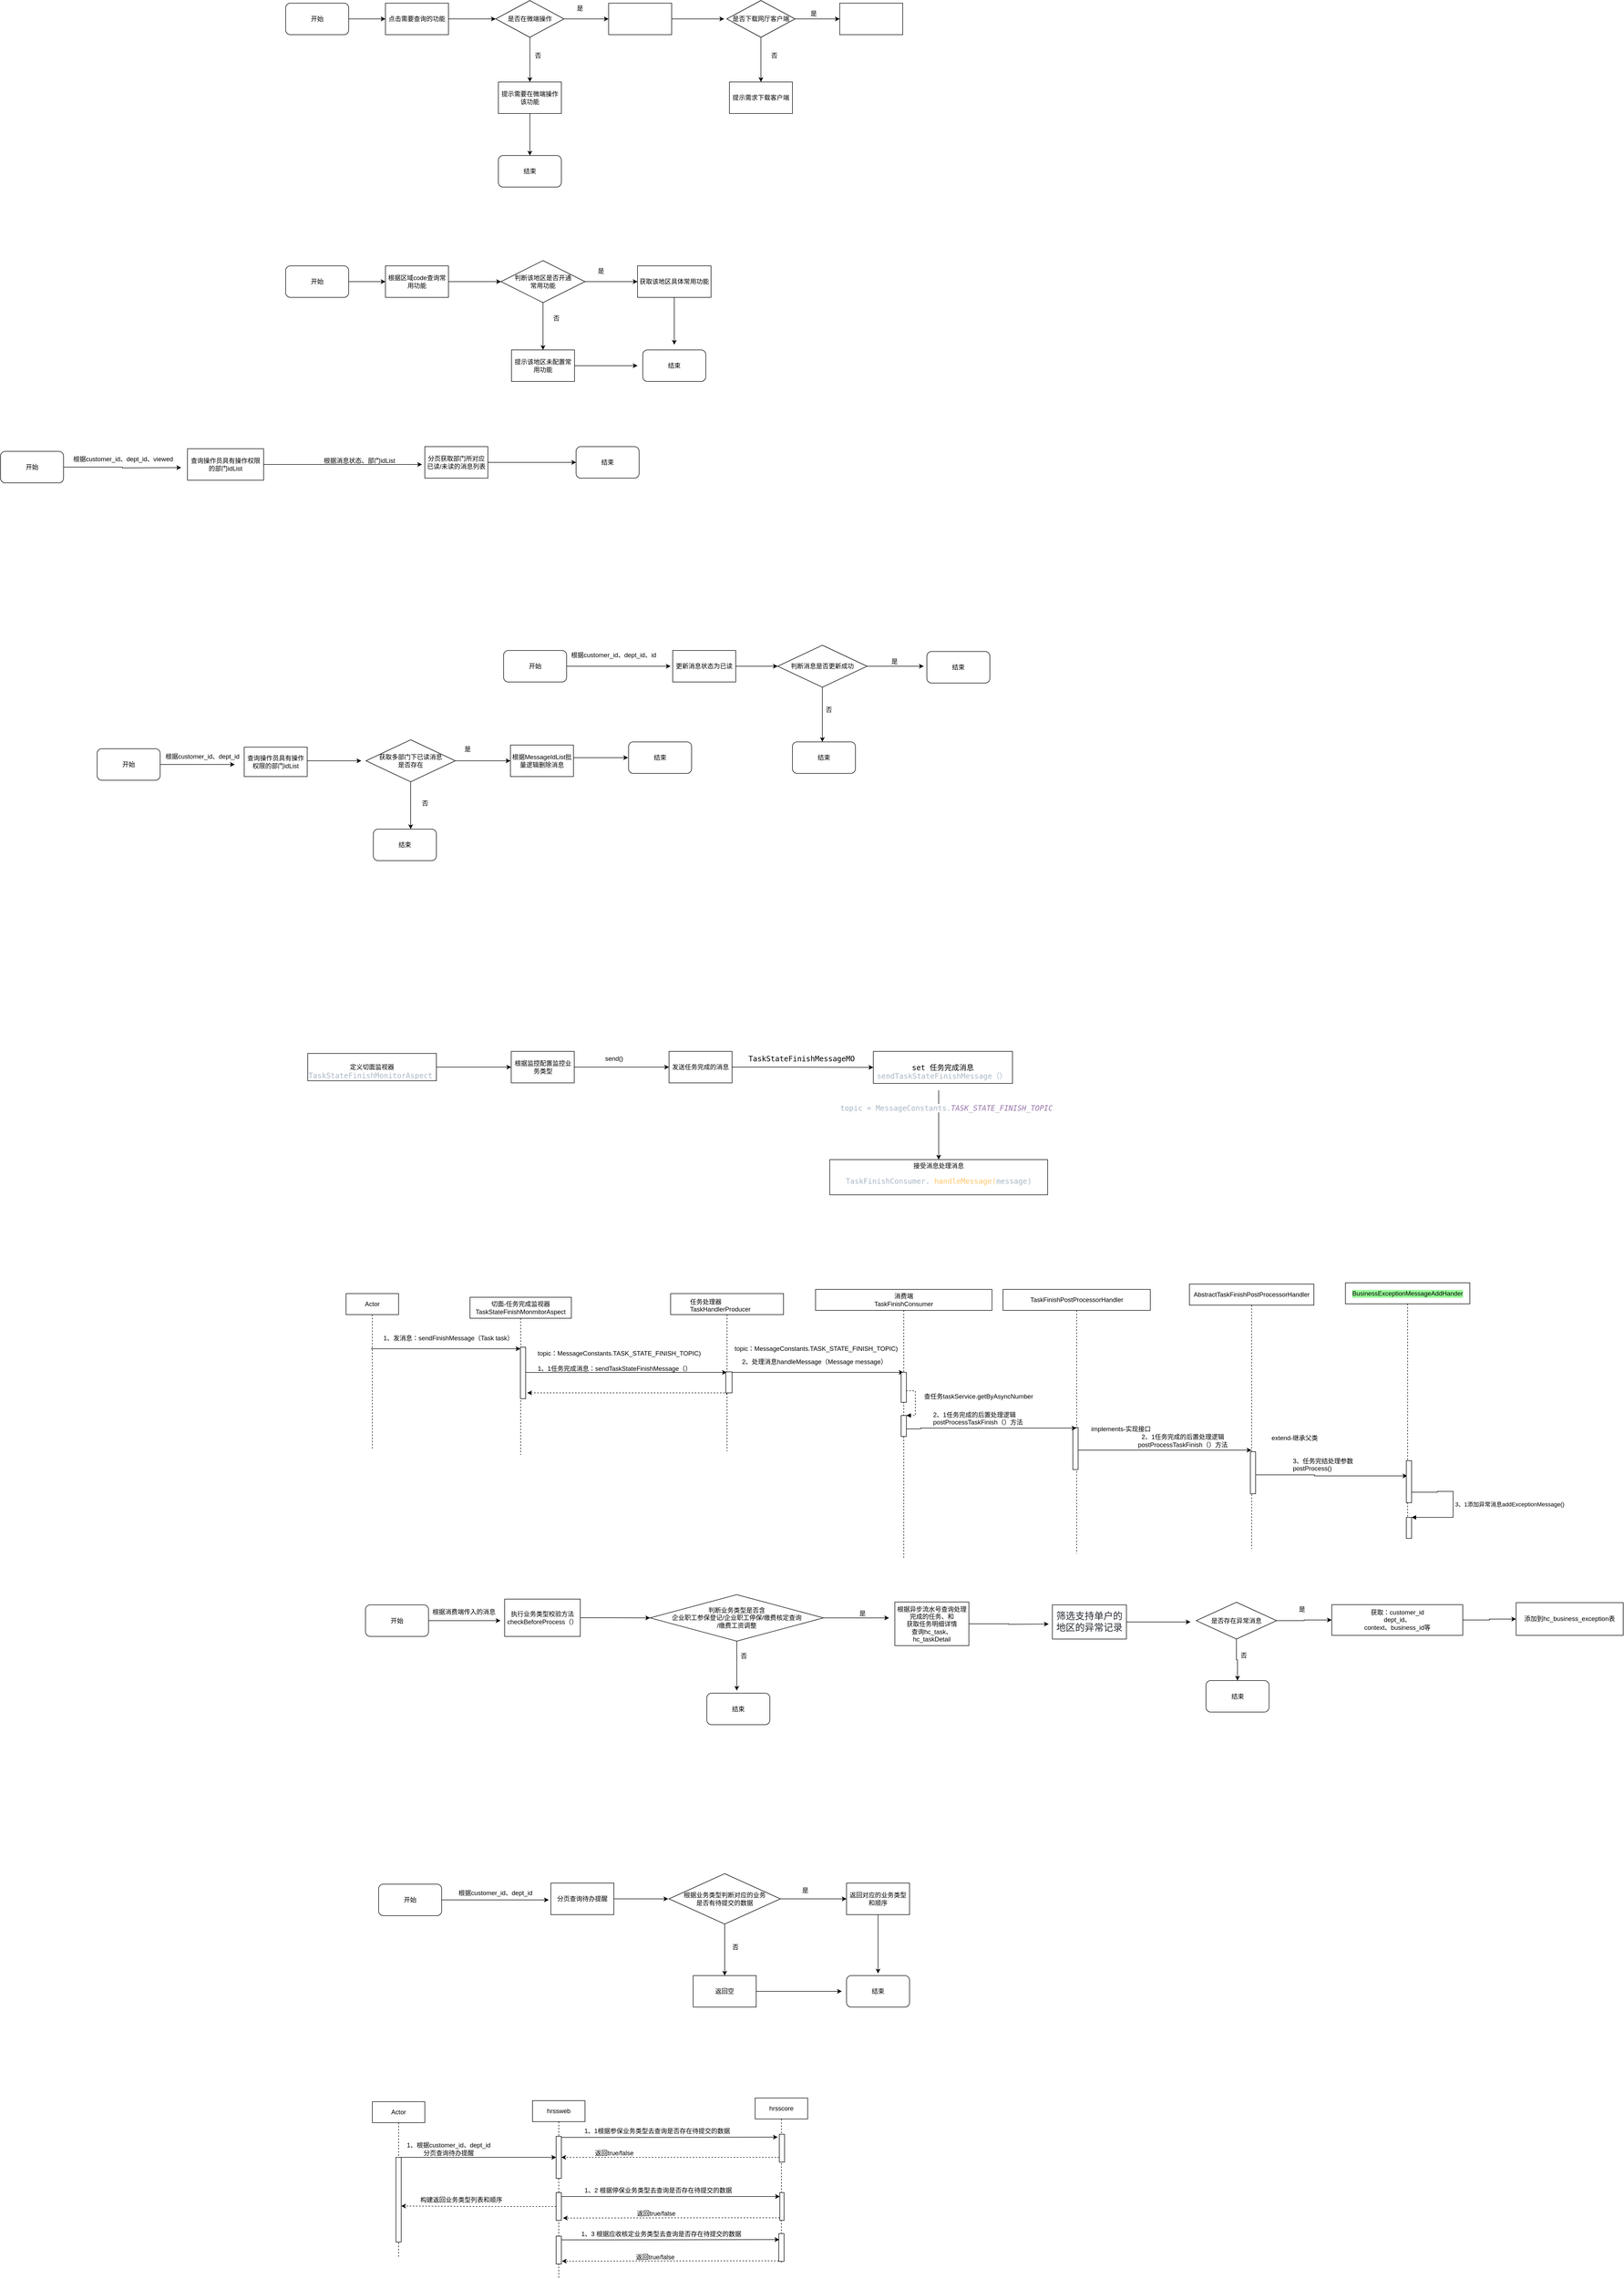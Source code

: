 <mxfile version="17.4.1" type="github">
  <diagram id="C8zfeUm68QXaKlkgzb-8" name="Page-1">
    <mxGraphModel dx="2701" dy="1059" grid="0" gridSize="10" guides="1" tooltips="1" connect="1" arrows="1" fold="1" page="0" pageScale="1" pageWidth="827" pageHeight="1169" math="0" shadow="0">
      <root>
        <mxCell id="0" />
        <mxCell id="1" parent="0" />
        <mxCell id="Xs8UQ6cBIhTteWRhh0SS-10" style="edgeStyle=orthogonalEdgeStyle;rounded=0;orthogonalLoop=1;jettySize=auto;html=1;entryX=0;entryY=0.5;entryDx=0;entryDy=0;" parent="1" source="Xs8UQ6cBIhTteWRhh0SS-1" target="Xs8UQ6cBIhTteWRhh0SS-9" edge="1">
          <mxGeometry relative="1" as="geometry" />
        </mxCell>
        <mxCell id="Xs8UQ6cBIhTteWRhh0SS-1" value="开始" style="rounded=1;whiteSpace=wrap;html=1;" parent="1" vertex="1">
          <mxGeometry x="10" y="200" width="120" height="60" as="geometry" />
        </mxCell>
        <mxCell id="Xs8UQ6cBIhTteWRhh0SS-14" value="" style="edgeStyle=orthogonalEdgeStyle;rounded=0;orthogonalLoop=1;jettySize=auto;html=1;" parent="1" source="Xs8UQ6cBIhTteWRhh0SS-9" target="Xs8UQ6cBIhTteWRhh0SS-11" edge="1">
          <mxGeometry relative="1" as="geometry" />
        </mxCell>
        <mxCell id="Xs8UQ6cBIhTteWRhh0SS-9" value="点击需要查询的功能" style="rounded=0;whiteSpace=wrap;html=1;" parent="1" vertex="1">
          <mxGeometry x="200" y="200" width="120" height="60" as="geometry" />
        </mxCell>
        <mxCell id="Xs8UQ6cBIhTteWRhh0SS-13" value="" style="edgeStyle=orthogonalEdgeStyle;rounded=0;orthogonalLoop=1;jettySize=auto;html=1;" parent="1" source="Xs8UQ6cBIhTteWRhh0SS-11" target="Xs8UQ6cBIhTteWRhh0SS-12" edge="1">
          <mxGeometry relative="1" as="geometry" />
        </mxCell>
        <mxCell id="Xs8UQ6cBIhTteWRhh0SS-16" value="" style="edgeStyle=orthogonalEdgeStyle;rounded=0;orthogonalLoop=1;jettySize=auto;html=1;" parent="1" source="Xs8UQ6cBIhTteWRhh0SS-11" target="Xs8UQ6cBIhTteWRhh0SS-15" edge="1">
          <mxGeometry relative="1" as="geometry" />
        </mxCell>
        <mxCell id="Xs8UQ6cBIhTteWRhh0SS-11" value="是否在微端操作" style="rhombus;whiteSpace=wrap;html=1;" parent="1" vertex="1">
          <mxGeometry x="410" y="195" width="130" height="70" as="geometry" />
        </mxCell>
        <mxCell id="Xs8UQ6cBIhTteWRhh0SS-22" value="" style="edgeStyle=orthogonalEdgeStyle;rounded=0;orthogonalLoop=1;jettySize=auto;html=1;" parent="1" source="Xs8UQ6cBIhTteWRhh0SS-12" edge="1">
          <mxGeometry relative="1" as="geometry">
            <mxPoint x="845" y="230" as="targetPoint" />
          </mxGeometry>
        </mxCell>
        <mxCell id="Xs8UQ6cBIhTteWRhh0SS-12" value="" style="whiteSpace=wrap;html=1;" parent="1" vertex="1">
          <mxGeometry x="625" y="200" width="120" height="60" as="geometry" />
        </mxCell>
        <mxCell id="Xs8UQ6cBIhTteWRhh0SS-20" value="" style="edgeStyle=orthogonalEdgeStyle;rounded=0;orthogonalLoop=1;jettySize=auto;html=1;" parent="1" source="Xs8UQ6cBIhTteWRhh0SS-15" target="Xs8UQ6cBIhTteWRhh0SS-19" edge="1">
          <mxGeometry relative="1" as="geometry" />
        </mxCell>
        <mxCell id="Xs8UQ6cBIhTteWRhh0SS-15" value="提示需要在微端操作该功能" style="whiteSpace=wrap;html=1;" parent="1" vertex="1">
          <mxGeometry x="415" y="350" width="120" height="60" as="geometry" />
        </mxCell>
        <mxCell id="Xs8UQ6cBIhTteWRhh0SS-17" value="否" style="text;html=1;align=center;verticalAlign=middle;resizable=0;points=[];autosize=1;strokeColor=none;fillColor=none;" parent="1" vertex="1">
          <mxGeometry x="475" y="290" width="30" height="20" as="geometry" />
        </mxCell>
        <mxCell id="Xs8UQ6cBIhTteWRhh0SS-18" value="是" style="text;html=1;align=center;verticalAlign=middle;resizable=0;points=[];autosize=1;strokeColor=none;fillColor=none;" parent="1" vertex="1">
          <mxGeometry x="555" y="200" width="30" height="20" as="geometry" />
        </mxCell>
        <mxCell id="Xs8UQ6cBIhTteWRhh0SS-19" value="结束" style="rounded=1;whiteSpace=wrap;html=1;" parent="1" vertex="1">
          <mxGeometry x="415" y="490" width="120" height="60" as="geometry" />
        </mxCell>
        <mxCell id="Xs8UQ6cBIhTteWRhh0SS-25" value="" style="edgeStyle=orthogonalEdgeStyle;rounded=0;orthogonalLoop=1;jettySize=auto;html=1;" parent="1" source="Xs8UQ6cBIhTteWRhh0SS-23" target="Xs8UQ6cBIhTteWRhh0SS-24" edge="1">
          <mxGeometry relative="1" as="geometry" />
        </mxCell>
        <mxCell id="Xs8UQ6cBIhTteWRhh0SS-27" value="" style="edgeStyle=orthogonalEdgeStyle;rounded=0;orthogonalLoop=1;jettySize=auto;html=1;" parent="1" source="Xs8UQ6cBIhTteWRhh0SS-23" target="Xs8UQ6cBIhTteWRhh0SS-26" edge="1">
          <mxGeometry relative="1" as="geometry" />
        </mxCell>
        <mxCell id="Xs8UQ6cBIhTteWRhh0SS-23" value="是否下载网厅客户端" style="rhombus;whiteSpace=wrap;html=1;" parent="1" vertex="1">
          <mxGeometry x="850" y="195" width="130" height="70" as="geometry" />
        </mxCell>
        <mxCell id="Xs8UQ6cBIhTteWRhh0SS-24" value="" style="whiteSpace=wrap;html=1;" parent="1" vertex="1">
          <mxGeometry x="1065" y="200" width="120" height="60" as="geometry" />
        </mxCell>
        <mxCell id="Xs8UQ6cBIhTteWRhh0SS-26" value="提示需求下载客户端" style="whiteSpace=wrap;html=1;" parent="1" vertex="1">
          <mxGeometry x="855" y="350" width="120" height="60" as="geometry" />
        </mxCell>
        <mxCell id="Xs8UQ6cBIhTteWRhh0SS-28" value="否" style="text;html=1;align=center;verticalAlign=middle;resizable=0;points=[];autosize=1;strokeColor=none;fillColor=none;" parent="1" vertex="1">
          <mxGeometry x="925" y="290" width="30" height="20" as="geometry" />
        </mxCell>
        <mxCell id="Xs8UQ6cBIhTteWRhh0SS-29" value="是" style="text;html=1;align=center;verticalAlign=middle;resizable=0;points=[];autosize=1;strokeColor=none;fillColor=none;" parent="1" vertex="1">
          <mxGeometry x="1000" y="210" width="30" height="20" as="geometry" />
        </mxCell>
        <mxCell id="Xs8UQ6cBIhTteWRhh0SS-32" style="edgeStyle=orthogonalEdgeStyle;rounded=0;orthogonalLoop=1;jettySize=auto;html=1;" parent="1" source="Xs8UQ6cBIhTteWRhh0SS-30" target="Xs8UQ6cBIhTteWRhh0SS-31" edge="1">
          <mxGeometry relative="1" as="geometry" />
        </mxCell>
        <mxCell id="Xs8UQ6cBIhTteWRhh0SS-30" value="开始" style="rounded=1;whiteSpace=wrap;html=1;" parent="1" vertex="1">
          <mxGeometry x="10" y="700" width="120" height="60" as="geometry" />
        </mxCell>
        <mxCell id="Xs8UQ6cBIhTteWRhh0SS-34" value="" style="edgeStyle=orthogonalEdgeStyle;rounded=0;orthogonalLoop=1;jettySize=auto;html=1;" parent="1" source="Xs8UQ6cBIhTteWRhh0SS-31" target="Xs8UQ6cBIhTteWRhh0SS-33" edge="1">
          <mxGeometry relative="1" as="geometry" />
        </mxCell>
        <mxCell id="Xs8UQ6cBIhTteWRhh0SS-31" value="根据区域code查询常用功能" style="rounded=0;whiteSpace=wrap;html=1;" parent="1" vertex="1">
          <mxGeometry x="200" y="700" width="120" height="60" as="geometry" />
        </mxCell>
        <mxCell id="Xs8UQ6cBIhTteWRhh0SS-36" value="" style="edgeStyle=orthogonalEdgeStyle;rounded=0;orthogonalLoop=1;jettySize=auto;html=1;" parent="1" source="Xs8UQ6cBIhTteWRhh0SS-33" target="Xs8UQ6cBIhTteWRhh0SS-35" edge="1">
          <mxGeometry relative="1" as="geometry" />
        </mxCell>
        <mxCell id="Xs8UQ6cBIhTteWRhh0SS-38" value="" style="edgeStyle=orthogonalEdgeStyle;rounded=0;orthogonalLoop=1;jettySize=auto;html=1;" parent="1" source="Xs8UQ6cBIhTteWRhh0SS-33" target="Xs8UQ6cBIhTteWRhh0SS-37" edge="1">
          <mxGeometry relative="1" as="geometry" />
        </mxCell>
        <mxCell id="Xs8UQ6cBIhTteWRhh0SS-33" value="判断该地区是否开通&lt;br&gt;常用功能" style="rhombus;whiteSpace=wrap;html=1;rounded=0;" parent="1" vertex="1">
          <mxGeometry x="420" y="690" width="160" height="80" as="geometry" />
        </mxCell>
        <mxCell id="Xs8UQ6cBIhTteWRhh0SS-43" style="edgeStyle=orthogonalEdgeStyle;rounded=0;orthogonalLoop=1;jettySize=auto;html=1;" parent="1" source="Xs8UQ6cBIhTteWRhh0SS-35" edge="1">
          <mxGeometry relative="1" as="geometry">
            <mxPoint x="750" y="850" as="targetPoint" />
          </mxGeometry>
        </mxCell>
        <mxCell id="Xs8UQ6cBIhTteWRhh0SS-35" value="获取该地区具体常用功能" style="whiteSpace=wrap;html=1;rounded=0;" parent="1" vertex="1">
          <mxGeometry x="680" y="700" width="140" height="60" as="geometry" />
        </mxCell>
        <mxCell id="Xs8UQ6cBIhTteWRhh0SS-44" style="edgeStyle=orthogonalEdgeStyle;rounded=0;orthogonalLoop=1;jettySize=auto;html=1;" parent="1" source="Xs8UQ6cBIhTteWRhh0SS-37" edge="1">
          <mxGeometry relative="1" as="geometry">
            <mxPoint x="680" y="890" as="targetPoint" />
          </mxGeometry>
        </mxCell>
        <mxCell id="Xs8UQ6cBIhTteWRhh0SS-37" value="提示该地区未配置常用功能" style="rounded=0;whiteSpace=wrap;html=1;" parent="1" vertex="1">
          <mxGeometry x="440" y="860" width="120" height="60" as="geometry" />
        </mxCell>
        <mxCell id="Xs8UQ6cBIhTteWRhh0SS-39" value="是" style="text;html=1;align=center;verticalAlign=middle;resizable=0;points=[];autosize=1;strokeColor=none;fillColor=none;" parent="1" vertex="1">
          <mxGeometry x="595" y="700" width="30" height="20" as="geometry" />
        </mxCell>
        <mxCell id="Xs8UQ6cBIhTteWRhh0SS-40" value="否" style="text;html=1;align=center;verticalAlign=middle;resizable=0;points=[];autosize=1;strokeColor=none;fillColor=none;" parent="1" vertex="1">
          <mxGeometry x="510" y="790" width="30" height="20" as="geometry" />
        </mxCell>
        <mxCell id="Xs8UQ6cBIhTteWRhh0SS-41" value="结束" style="rounded=1;whiteSpace=wrap;html=1;" parent="1" vertex="1">
          <mxGeometry x="690" y="860" width="120" height="60" as="geometry" />
        </mxCell>
        <mxCell id="TA9cXW273BF9sfZA5clH-228" style="edgeStyle=orthogonalEdgeStyle;rounded=0;orthogonalLoop=1;jettySize=auto;html=1;fontColor=#000000;" edge="1" parent="1" source="TA9cXW273BF9sfZA5clH-1">
          <mxGeometry relative="1" as="geometry">
            <mxPoint x="-189" y="1084" as="targetPoint" />
          </mxGeometry>
        </mxCell>
        <mxCell id="TA9cXW273BF9sfZA5clH-1" value="开始" style="rounded=1;whiteSpace=wrap;html=1;" vertex="1" parent="1">
          <mxGeometry x="-533" y="1053" width="120" height="60" as="geometry" />
        </mxCell>
        <mxCell id="TA9cXW273BF9sfZA5clH-273" style="edgeStyle=orthogonalEdgeStyle;rounded=0;orthogonalLoop=1;jettySize=auto;html=1;entryX=0;entryY=0.5;entryDx=0;entryDy=0;fontColor=#000000;" edge="1" parent="1" source="TA9cXW273BF9sfZA5clH-6" target="TA9cXW273BF9sfZA5clH-267">
          <mxGeometry relative="1" as="geometry" />
        </mxCell>
        <mxCell id="TA9cXW273BF9sfZA5clH-6" value="分页获取部门所对应已读/未读的消息列表" style="whiteSpace=wrap;html=1;rounded=0;" vertex="1" parent="1">
          <mxGeometry x="275" y="1044" width="120" height="60" as="geometry" />
        </mxCell>
        <mxCell id="TA9cXW273BF9sfZA5clH-16" style="edgeStyle=orthogonalEdgeStyle;rounded=0;orthogonalLoop=1;jettySize=auto;html=1;entryX=0;entryY=0.5;entryDx=0;entryDy=0;" edge="1" parent="1" source="TA9cXW273BF9sfZA5clH-17">
          <mxGeometry relative="1" as="geometry">
            <mxPoint x="743" y="1462" as="targetPoint" />
          </mxGeometry>
        </mxCell>
        <mxCell id="TA9cXW273BF9sfZA5clH-17" value="开始" style="rounded=1;whiteSpace=wrap;html=1;" vertex="1" parent="1">
          <mxGeometry x="425" y="1432" width="120" height="60" as="geometry" />
        </mxCell>
        <mxCell id="TA9cXW273BF9sfZA5clH-39" style="edgeStyle=orthogonalEdgeStyle;rounded=0;orthogonalLoop=1;jettySize=auto;html=1;" edge="1" parent="1" source="TA9cXW273BF9sfZA5clH-21">
          <mxGeometry relative="1" as="geometry">
            <mxPoint x="1225" y="1462" as="targetPoint" />
          </mxGeometry>
        </mxCell>
        <mxCell id="TA9cXW273BF9sfZA5clH-52" style="edgeStyle=orthogonalEdgeStyle;rounded=0;orthogonalLoop=1;jettySize=auto;html=1;" edge="1" parent="1" source="TA9cXW273BF9sfZA5clH-21">
          <mxGeometry relative="1" as="geometry">
            <mxPoint x="1032" y="1606" as="targetPoint" />
          </mxGeometry>
        </mxCell>
        <mxCell id="TA9cXW273BF9sfZA5clH-21" value="判断消息是否更新成功" style="rhombus;whiteSpace=wrap;html=1;rounded=0;" vertex="1" parent="1">
          <mxGeometry x="947" y="1422" width="170" height="80" as="geometry" />
        </mxCell>
        <mxCell id="TA9cXW273BF9sfZA5clH-40" style="edgeStyle=orthogonalEdgeStyle;rounded=0;orthogonalLoop=1;jettySize=auto;html=1;" edge="1" parent="1" source="TA9cXW273BF9sfZA5clH-22" target="TA9cXW273BF9sfZA5clH-21">
          <mxGeometry relative="1" as="geometry" />
        </mxCell>
        <mxCell id="TA9cXW273BF9sfZA5clH-22" value="更新消息状态为已读" style="whiteSpace=wrap;html=1;rounded=0;" vertex="1" parent="1">
          <mxGeometry x="747" y="1432" width="120" height="60" as="geometry" />
        </mxCell>
        <mxCell id="TA9cXW273BF9sfZA5clH-24" value="是" style="text;html=1;align=center;verticalAlign=middle;resizable=0;points=[];autosize=1;strokeColor=none;fillColor=none;" vertex="1" parent="1">
          <mxGeometry x="1158" y="1444" width="22" height="18" as="geometry" />
        </mxCell>
        <mxCell id="TA9cXW273BF9sfZA5clH-27" value="结束" style="rounded=1;whiteSpace=wrap;html=1;" vertex="1" parent="1">
          <mxGeometry x="1231" y="1434" width="120" height="60" as="geometry" />
        </mxCell>
        <mxCell id="TA9cXW273BF9sfZA5clH-49" style="edgeStyle=orthogonalEdgeStyle;rounded=0;orthogonalLoop=1;jettySize=auto;html=1;" edge="1" parent="1" source="TA9cXW273BF9sfZA5clH-35">
          <mxGeometry relative="1" as="geometry">
            <mxPoint x="-87" y="1649" as="targetPoint" />
          </mxGeometry>
        </mxCell>
        <mxCell id="TA9cXW273BF9sfZA5clH-35" value="开始" style="rounded=1;whiteSpace=wrap;html=1;" vertex="1" parent="1">
          <mxGeometry x="-349" y="1619" width="120" height="60" as="geometry" />
        </mxCell>
        <mxCell id="TA9cXW273BF9sfZA5clH-247" style="edgeStyle=orthogonalEdgeStyle;rounded=0;orthogonalLoop=1;jettySize=auto;html=1;fontColor=#000000;" edge="1" parent="1" source="TA9cXW273BF9sfZA5clH-36">
          <mxGeometry relative="1" as="geometry">
            <mxPoint x="154" y="1642" as="targetPoint" />
            <Array as="points">
              <mxPoint x="81" y="1642" />
              <mxPoint x="81" y="1642" />
            </Array>
          </mxGeometry>
        </mxCell>
        <mxCell id="TA9cXW273BF9sfZA5clH-36" value="查询操作员具有操作权限的部门idList" style="rounded=0;whiteSpace=wrap;html=1;" vertex="1" parent="1">
          <mxGeometry x="-69" y="1616" width="120" height="56" as="geometry" />
        </mxCell>
        <mxCell id="TA9cXW273BF9sfZA5clH-45" style="edgeStyle=orthogonalEdgeStyle;rounded=0;orthogonalLoop=1;jettySize=auto;html=1;" edge="1" parent="1">
          <mxGeometry relative="1" as="geometry">
            <mxPoint x="662" y="1636" as="targetPoint" />
            <mxPoint x="554" y="1636" as="sourcePoint" />
          </mxGeometry>
        </mxCell>
        <mxCell id="TA9cXW273BF9sfZA5clH-47" value="结束" style="rounded=1;whiteSpace=wrap;html=1;" vertex="1" parent="1">
          <mxGeometry x="663" y="1606" width="120" height="60" as="geometry" />
        </mxCell>
        <mxCell id="TA9cXW273BF9sfZA5clH-50" value="结束" style="rounded=1;whiteSpace=wrap;html=1;" vertex="1" parent="1">
          <mxGeometry x="975" y="1606" width="120" height="60" as="geometry" />
        </mxCell>
        <mxCell id="TA9cXW273BF9sfZA5clH-51" value="否" style="text;html=1;align=center;verticalAlign=middle;resizable=0;points=[];autosize=1;strokeColor=none;fillColor=none;" vertex="1" parent="1">
          <mxGeometry x="1033" y="1536" width="22" height="18" as="geometry" />
        </mxCell>
        <mxCell id="TA9cXW273BF9sfZA5clH-62" value="" style="edgeStyle=orthogonalEdgeStyle;rounded=0;orthogonalLoop=1;jettySize=auto;html=1;" edge="1" parent="1" source="TA9cXW273BF9sfZA5clH-58" target="TA9cXW273BF9sfZA5clH-61">
          <mxGeometry relative="1" as="geometry" />
        </mxCell>
        <mxCell id="TA9cXW273BF9sfZA5clH-58" value="定义切面监视器&lt;br&gt;" style="rounded=0;whiteSpace=wrap;html=1;gradientColor=none;" vertex="1" parent="1">
          <mxGeometry x="52" y="2199" width="245" height="52" as="geometry" />
        </mxCell>
        <mxCell id="TA9cXW273BF9sfZA5clH-59" value="&lt;pre style=&quot;color: rgb(169 , 183 , 198) ; font-family: &amp;#34;jetbrains mono&amp;#34; , monospace ; font-size: 10.5pt&quot;&gt;&lt;pre style=&quot;font-family: &amp;#34;jetbrains mono&amp;#34; , monospace ; font-size: 10.5pt&quot;&gt;TaskStateFinishMonitorAspect&lt;/pre&gt;&lt;/pre&gt;" style="text;html=1;align=center;verticalAlign=middle;resizable=0;points=[];autosize=1;strokeColor=none;fillColor=none;" vertex="1" parent="1">
          <mxGeometry x="48" y="2218" width="245" height="46" as="geometry" />
        </mxCell>
        <mxCell id="TA9cXW273BF9sfZA5clH-65" value="" style="edgeStyle=orthogonalEdgeStyle;rounded=0;orthogonalLoop=1;jettySize=auto;html=1;" edge="1" parent="1" source="TA9cXW273BF9sfZA5clH-61" target="TA9cXW273BF9sfZA5clH-64">
          <mxGeometry relative="1" as="geometry" />
        </mxCell>
        <mxCell id="TA9cXW273BF9sfZA5clH-61" value="根据监控配置监控业务类型" style="whiteSpace=wrap;html=1;rounded=0;gradientColor=none;" vertex="1" parent="1">
          <mxGeometry x="439.5" y="2195" width="120" height="60" as="geometry" />
        </mxCell>
        <mxCell id="TA9cXW273BF9sfZA5clH-68" value="" style="edgeStyle=orthogonalEdgeStyle;rounded=0;orthogonalLoop=1;jettySize=auto;html=1;" edge="1" parent="1" source="TA9cXW273BF9sfZA5clH-64" target="TA9cXW273BF9sfZA5clH-67">
          <mxGeometry relative="1" as="geometry" />
        </mxCell>
        <mxCell id="TA9cXW273BF9sfZA5clH-64" value="发送任务完成的消息" style="whiteSpace=wrap;html=1;rounded=0;gradientColor=none;" vertex="1" parent="1">
          <mxGeometry x="740" y="2195" width="120" height="60" as="geometry" />
        </mxCell>
        <mxCell id="TA9cXW273BF9sfZA5clH-66" value="send()" style="text;html=1;align=center;verticalAlign=middle;resizable=0;points=[];autosize=1;strokeColor=none;fillColor=none;" vertex="1" parent="1">
          <mxGeometry x="613" y="2200" width="44" height="18" as="geometry" />
        </mxCell>
        <mxCell id="TA9cXW273BF9sfZA5clH-67" value="&lt;pre style=&quot;color: rgb(0 , 0 , 0) ; font-style: normal ; font-weight: 400 ; letter-spacing: normal ; text-align: left ; text-indent: 0px ; text-transform: none ; word-spacing: 0px ; font-family: &amp;#34;jetbrains mono&amp;#34; , monospace ; font-size: 10.5pt&quot;&gt;set 任务完成消息&lt;/pre&gt;" style="whiteSpace=wrap;html=1;rounded=0;gradientColor=none;" vertex="1" parent="1">
          <mxGeometry x="1129" y="2195" width="265" height="61" as="geometry" />
        </mxCell>
        <mxCell id="TA9cXW273BF9sfZA5clH-69" value="&lt;pre style=&quot;background-color: #2b2b2b ; color: #a9b7c6 ; font-family: &amp;#34;jetbrains mono&amp;#34; , monospace ; font-size: 10.5pt&quot;&gt;&lt;pre style=&quot;color: rgb(0 , 0 , 0) ; background-color: rgb(255 , 255 , 255) ; text-align: left ; font-family: &amp;#34;jetbrains mono&amp;#34; , monospace ; font-size: 10.5pt&quot;&gt;TaskStateFinishMessageMO&lt;/pre&gt;&lt;/pre&gt;" style="text;html=1;align=center;verticalAlign=middle;resizable=0;points=[];autosize=1;strokeColor=none;fillColor=none;" vertex="1" parent="1">
          <mxGeometry x="886" y="2186" width="212" height="46" as="geometry" />
        </mxCell>
        <mxCell id="TA9cXW273BF9sfZA5clH-71" value="&lt;pre style=&quot;font-family: &amp;#34;jetbrains mono&amp;#34; , monospace ; font-size: 10.5pt&quot;&gt;&lt;pre style=&quot;font-family: &amp;#34;jetbrains mono&amp;#34; , monospace ; font-size: 10.5pt&quot;&gt;&lt;br&gt;&lt;/pre&gt;&lt;/pre&gt;" style="text;whiteSpace=wrap;html=1;labelBackgroundColor=default;" vertex="1" parent="1">
          <mxGeometry x="980.5" y="1992.5" width="222" height="56" as="geometry" />
        </mxCell>
        <mxCell id="TA9cXW273BF9sfZA5clH-74" value="" style="edgeStyle=orthogonalEdgeStyle;rounded=0;orthogonalLoop=1;jettySize=auto;html=1;fontColor=#000000;" edge="1" parent="1" source="TA9cXW273BF9sfZA5clH-72" target="TA9cXW273BF9sfZA5clH-73">
          <mxGeometry relative="1" as="geometry" />
        </mxCell>
        <mxCell id="TA9cXW273BF9sfZA5clH-72" value="&lt;pre style=&quot;color: rgb(169 , 183 , 198) ; font-family: &amp;#34;jetbrains mono&amp;#34; , monospace ; font-size: 10.5pt&quot;&gt;&lt;span style=&quot;background-color: rgb(255 , 255 , 255)&quot;&gt;sendTaskStateFinishMessage（）&lt;/span&gt;&lt;/pre&gt;" style="text;whiteSpace=wrap;html=1;fontColor=#000000;" vertex="1" parent="1">
          <mxGeometry x="1134" y="2213" width="239" height="56" as="geometry" />
        </mxCell>
        <mxCell id="TA9cXW273BF9sfZA5clH-73" value="&lt;span style=&quot;background-color: rgb(255 , 255 , 255)&quot;&gt;接受消息处理消息&lt;br&gt;&lt;/span&gt;&lt;pre style=&quot;color: rgb(169 , 183 , 198) ; font-family: &amp;#34;jetbrains mono&amp;#34; , monospace ; font-size: 10.5pt&quot;&gt;&lt;span style=&quot;background-color: rgb(255 , 255 , 255)&quot;&gt;TaskFinishConsumer. &lt;span style=&quot;font-family: &amp;#34;jetbrains mono&amp;#34; , monospace ; font-size: 10.5pt ; color: rgb(255 , 198 , 109)&quot;&gt;handleMessage(&lt;/span&gt;message)&lt;/span&gt;&lt;/pre&gt;" style="whiteSpace=wrap;html=1;labelBackgroundColor=#FFFFFF;fontColor=#000000;gradientColor=none;" vertex="1" parent="1">
          <mxGeometry x="1046" y="2401" width="415" height="67" as="geometry" />
        </mxCell>
        <mxCell id="TA9cXW273BF9sfZA5clH-75" value="&lt;pre style=&quot;color: rgb(169 , 183 , 198) ; font-family: &amp;#34;jetbrains mono&amp;#34; , monospace ; font-size: 10.5pt&quot;&gt;&lt;span style=&quot;background-color: rgb(255 , 255 , 255)&quot;&gt;topic = MessageConstants.&lt;span style=&quot;color: rgb(152 , 118 , 170) ; font-style: italic&quot;&gt;TASK_STATE_FINISH_TOPIC&lt;/span&gt;&lt;/span&gt;&lt;/pre&gt;" style="text;html=1;align=center;verticalAlign=middle;resizable=0;points=[];autosize=1;strokeColor=none;fillColor=none;fontColor=#000000;" vertex="1" parent="1">
          <mxGeometry x="1061" y="2280" width="414" height="46" as="geometry" />
        </mxCell>
        <mxCell id="TA9cXW273BF9sfZA5clH-89" style="edgeStyle=orthogonalEdgeStyle;rounded=0;orthogonalLoop=1;jettySize=auto;html=1;fontColor=#000000;exitX=0.523;exitY=0.477;exitDx=0;exitDy=0;exitPerimeter=0;" edge="1" parent="1" source="TA9cXW273BF9sfZA5clH-81" target="TA9cXW273BF9sfZA5clH-86">
          <mxGeometry relative="1" as="geometry" />
        </mxCell>
        <mxCell id="TA9cXW273BF9sfZA5clH-81" value="切面-任务完成监视器&lt;br&gt;TaskStateFinishMonmitorAspect" style="shape=umlLifeline;perimeter=lifelinePerimeter;whiteSpace=wrap;html=1;container=1;collapsible=0;recursiveResize=0;outlineConnect=0;shadow=0;labelBackgroundColor=#FFFFFF;labelBorderColor=none;fontColor=#000000;gradientColor=none;" vertex="1" parent="1">
          <mxGeometry x="361" y="2663" width="193" height="300" as="geometry" />
        </mxCell>
        <mxCell id="TA9cXW273BF9sfZA5clH-99" value="" style="html=1;points=[];perimeter=orthogonalPerimeter;shadow=0;labelBackgroundColor=#FFFFFF;labelBorderColor=none;fontColor=#000000;gradientColor=none;" vertex="1" parent="TA9cXW273BF9sfZA5clH-81">
          <mxGeometry x="96" y="95" width="10" height="98" as="geometry" />
        </mxCell>
        <mxCell id="TA9cXW273BF9sfZA5clH-106" style="edgeStyle=orthogonalEdgeStyle;rounded=0;orthogonalLoop=1;jettySize=auto;html=1;fontColor=#000000;" edge="1" parent="1" source="TA9cXW273BF9sfZA5clH-86" target="TA9cXW273BF9sfZA5clH-104">
          <mxGeometry relative="1" as="geometry">
            <mxPoint x="1169" y="2806" as="targetPoint" />
            <Array as="points">
              <mxPoint x="1119" y="2806" />
              <mxPoint x="1119" y="2806" />
            </Array>
          </mxGeometry>
        </mxCell>
        <mxCell id="TA9cXW273BF9sfZA5clH-86" value="&lt;span style=&quot;color: rgba(0 , 0 , 0 , 0) ; font-family: monospace ; font-size: 0px&quot;&gt;%3CmxGraphModel%3E%3Croot%3E%3CmxCell%20id%3D%220%22%2F%3E%3CmxCell%20id%3D%221%22%20parent%3D%220%22%2F%3E%3CmxCell%20id%3D%222%22%20value%3D%22%E5%88%87%E9%9D%A2-%E4%BB%BB%E5%8A%A1%E5%AE%8C%E6%88%90%E7%9B%91%E8%A7%86%E5%99%A8%26lt%3Bbr%26gt%3BTaskStateFinishMonmitorAspect%22%20style%3D%22shape%3DumlLifeline%3Bperimeter%3DlifelinePerimeter%3BwhiteSpace%3Dwrap%3Bhtml%3D1%3Bcontainer%3D1%3Bcollapsible%3D0%3BrecursiveResize%3D0%3BoutlineConnect%3D0%3Bshadow%3D0%3BlabelBackgroundColor%3D%23FFFFFF%3BlabelBorderColor%3Dnone%3BfontColor%3D%23000000%3BgradientColor%3Dnone%3B%22%20vertex%3D%221%22%20parent%3D%221%22%3E%3CmxGeometry%20x%3D%22361%22%20y%3D%222663%22%20width%3D%22193%22%20height%3D%22300%22%20as%3D%22geometry%22%2F%3E%3C%2FmxCell%3E%3C%2Froot%3E%3C%2FmxGraphModel%3E&lt;/span&gt;" style="shape=umlLifeline;perimeter=lifelinePerimeter;whiteSpace=wrap;html=1;container=1;collapsible=0;recursiveResize=0;outlineConnect=0;shadow=0;labelBackgroundColor=#FFFFFF;labelBorderColor=none;fontColor=#000000;gradientColor=none;" vertex="1" parent="1">
          <mxGeometry x="743" y="2656" width="215" height="300" as="geometry" />
        </mxCell>
        <mxCell id="TA9cXW273BF9sfZA5clH-88" value="任务处理器&#xa;TaskHandlerProducer" style="text;whiteSpace=wrap;fontColor=#000000;" vertex="1" parent="TA9cXW273BF9sfZA5clH-86">
          <mxGeometry x="35" y="2" width="180" height="56" as="geometry" />
        </mxCell>
        <mxCell id="TA9cXW273BF9sfZA5clH-94" value="" style="html=1;points=[];perimeter=orthogonalPerimeter;shadow=0;labelBackgroundColor=#FFFFFF;labelBorderColor=none;fontColor=#000000;gradientColor=none;" vertex="1" parent="TA9cXW273BF9sfZA5clH-86">
          <mxGeometry x="105" y="149" width="12" height="40" as="geometry" />
        </mxCell>
        <mxCell id="TA9cXW273BF9sfZA5clH-90" value="1、发消息：sendFinishMessage（Task task）" style="text;align=center;verticalAlign=middle;resizable=0;points=[];autosize=1;strokeColor=none;fillColor=none;fontColor=#000000;" vertex="1" parent="1">
          <mxGeometry x="191" y="2731" width="258" height="18" as="geometry" />
        </mxCell>
        <mxCell id="TA9cXW273BF9sfZA5clH-98" style="edgeStyle=orthogonalEdgeStyle;rounded=0;orthogonalLoop=1;jettySize=auto;html=1;fontColor=#000000;exitX=0.485;exitY=0.35;exitDx=0;exitDy=0;exitPerimeter=0;" edge="1" parent="1" source="TA9cXW273BF9sfZA5clH-97" target="TA9cXW273BF9sfZA5clH-81">
          <mxGeometry relative="1" as="geometry">
            <Array as="points">
              <mxPoint x="381" y="2761" />
              <mxPoint x="381" y="2761" />
            </Array>
          </mxGeometry>
        </mxCell>
        <mxCell id="TA9cXW273BF9sfZA5clH-97" value="Actor" style="shape=umlLifeline;perimeter=lifelinePerimeter;whiteSpace=wrap;html=1;container=1;collapsible=0;recursiveResize=0;outlineConnect=0;shadow=0;labelBackgroundColor=#FFFFFF;labelBorderColor=none;fontColor=#000000;gradientColor=none;" vertex="1" parent="1">
          <mxGeometry x="125" y="2656" width="100" height="296" as="geometry" />
        </mxCell>
        <mxCell id="TA9cXW273BF9sfZA5clH-101" value="topic：MessageConstants.TASK_STATE_FINISH_TOPIC)&#xa;&#xa;1、1任务完成消息：sendTaskStateFinishMessage（）" style="text;whiteSpace=wrap;fontColor=#000000;" vertex="1" parent="1">
          <mxGeometry x="488" y="2756" width="319" height="77" as="geometry" />
        </mxCell>
        <mxCell id="TA9cXW273BF9sfZA5clH-103" value="" style="edgeStyle=orthogonalEdgeStyle;rounded=0;orthogonalLoop=1;jettySize=auto;html=1;fontColor=#000000;exitX=0.125;exitY=1.063;exitDx=0;exitDy=0;exitPerimeter=0;dashed=1;" edge="1" parent="1" source="TA9cXW273BF9sfZA5clH-94">
          <mxGeometry relative="1" as="geometry">
            <mxPoint x="470" y="2845" as="targetPoint" />
            <Array as="points">
              <mxPoint x="850" y="2845" />
            </Array>
          </mxGeometry>
        </mxCell>
        <mxCell id="TA9cXW273BF9sfZA5clH-104" value="消费端&#xa;TaskFinishConsumer" style="shape=umlLifeline;perimeter=lifelinePerimeter;whiteSpace=wrap;container=1;collapsible=0;recursiveResize=0;outlineConnect=0;shadow=0;labelBackgroundColor=#FFFFFF;labelBorderColor=none;fontColor=#000000;gradientColor=none;" vertex="1" parent="1">
          <mxGeometry x="1019" y="2648" width="336" height="512" as="geometry" />
        </mxCell>
        <mxCell id="TA9cXW273BF9sfZA5clH-115" value="" style="html=1;points=[];perimeter=orthogonalPerimeter;shadow=0;labelBackgroundColor=#FFFFFF;labelBorderColor=none;fontColor=#000000;gradientColor=none;" vertex="1" parent="TA9cXW273BF9sfZA5clH-104">
          <mxGeometry x="163" y="240" width="10" height="40" as="geometry" />
        </mxCell>
        <mxCell id="TA9cXW273BF9sfZA5clH-116" value="" style="edgeStyle=orthogonalEdgeStyle;html=1;align=left;spacingLeft=2;endArrow=block;rounded=0;entryX=1;entryY=0;dashed=1;fontColor=#000000;exitX=1;exitY=0.5;exitDx=0;exitDy=0;exitPerimeter=0;" edge="1" target="TA9cXW273BF9sfZA5clH-115" parent="TA9cXW273BF9sfZA5clH-104" source="TA9cXW273BF9sfZA5clH-117">
          <mxGeometry relative="1" as="geometry">
            <mxPoint x="86" y="193" as="sourcePoint" />
            <Array as="points">
              <mxPoint x="173" y="193" />
              <mxPoint x="190" y="193" />
              <mxPoint x="190" y="240" />
            </Array>
          </mxGeometry>
        </mxCell>
        <mxCell id="TA9cXW273BF9sfZA5clH-117" value="" style="html=1;points=[];perimeter=orthogonalPerimeter;shadow=0;labelBackgroundColor=#FFFFFF;labelBorderColor=none;fontColor=#000000;gradientColor=none;" vertex="1" parent="TA9cXW273BF9sfZA5clH-104">
          <mxGeometry x="163" y="158" width="10" height="57" as="geometry" />
        </mxCell>
        <mxCell id="TA9cXW273BF9sfZA5clH-110" value="2、处理消息handleMessage（Message message）" style="text;whiteSpace=wrap;fontColor=#000000;" vertex="1" parent="TA9cXW273BF9sfZA5clH-104">
          <mxGeometry x="-142" y="124" width="289" height="62" as="geometry" />
        </mxCell>
        <mxCell id="TA9cXW273BF9sfZA5clH-108" value="&lt;meta charset=&quot;utf-8&quot;&gt;&lt;span style=&quot;color: rgb(0, 0, 0); font-family: helvetica; font-size: 12px; font-style: normal; font-weight: 400; letter-spacing: normal; text-align: left; text-indent: 0px; text-transform: none; word-spacing: 0px; background-color: rgb(255, 255, 255); display: inline; float: none;&quot;&gt;topic：MessageConstants.TASK_STATE_FINISH_TOPIC)&lt;/span&gt;" style="text;whiteSpace=wrap;html=1;fontColor=#000000;" vertex="1" parent="TA9cXW273BF9sfZA5clH-104">
          <mxGeometry x="-156" y="99" width="317" height="61" as="geometry" />
        </mxCell>
        <mxCell id="TA9cXW273BF9sfZA5clH-105" value="&lt;span style=&quot;text-align: left&quot;&gt;TaskFinishPostProcessorHandler&lt;/span&gt;" style="shape=umlLifeline;perimeter=lifelinePerimeter;whiteSpace=wrap;html=1;container=1;collapsible=0;recursiveResize=0;outlineConnect=0;shadow=0;labelBackgroundColor=#FFFFFF;labelBorderColor=none;fontColor=#000000;gradientColor=none;" vertex="1" parent="1">
          <mxGeometry x="1376" y="2648" width="280.5" height="503" as="geometry" />
        </mxCell>
        <mxCell id="TA9cXW273BF9sfZA5clH-130" value="" style="html=1;points=[];perimeter=orthogonalPerimeter;shadow=0;labelBackgroundColor=#FFFFFF;labelBorderColor=none;fontColor=#000000;gradientColor=none;" vertex="1" parent="TA9cXW273BF9sfZA5clH-105">
          <mxGeometry x="133" y="263" width="10" height="80" as="geometry" />
        </mxCell>
        <mxCell id="TA9cXW273BF9sfZA5clH-120" value="&lt;span style=&quot;text-align: left&quot;&gt;查任务taskService.getByAsyncNumber&lt;/span&gt;" style="text;html=1;align=center;verticalAlign=middle;resizable=0;points=[];autosize=1;strokeColor=none;fillColor=none;fontColor=#000000;" vertex="1" parent="1">
          <mxGeometry x="1220" y="2843" width="218" height="18" as="geometry" />
        </mxCell>
        <mxCell id="TA9cXW273BF9sfZA5clH-122" value="2、1任务完成的后置处理逻辑postProcessTaskFinish（）方法" style="text;whiteSpace=wrap;fontColor=#000000;html=1;" vertex="1" parent="1">
          <mxGeometry x="1241" y="2873" width="197" height="56" as="geometry" />
        </mxCell>
        <mxCell id="TA9cXW273BF9sfZA5clH-125" style="edgeStyle=orthogonalEdgeStyle;rounded=0;orthogonalLoop=1;jettySize=auto;html=1;fontColor=#000000;exitX=1;exitY=0.638;exitDx=0;exitDy=0;exitPerimeter=0;" edge="1" parent="1" source="TA9cXW273BF9sfZA5clH-115" target="TA9cXW273BF9sfZA5clH-105">
          <mxGeometry relative="1" as="geometry">
            <Array as="points">
              <mxPoint x="1219" y="2912" />
            </Array>
          </mxGeometry>
        </mxCell>
        <mxCell id="TA9cXW273BF9sfZA5clH-137" style="edgeStyle=orthogonalEdgeStyle;rounded=0;orthogonalLoop=1;jettySize=auto;html=1;fontColor=#000000;" edge="1" parent="1" source="TA9cXW273BF9sfZA5clH-126" target="TA9cXW273BF9sfZA5clH-134">
          <mxGeometry relative="1" as="geometry">
            <Array as="points">
              <mxPoint x="1969" y="3001" />
              <mxPoint x="1969" y="3003" />
            </Array>
          </mxGeometry>
        </mxCell>
        <mxCell id="TA9cXW273BF9sfZA5clH-126" value="&lt;span style=&quot;text-align: left&quot;&gt;AbstractTaskFinishPostProcessorHandler&lt;/span&gt;" style="shape=umlLifeline;perimeter=lifelinePerimeter;whiteSpace=wrap;html=1;container=1;collapsible=0;recursiveResize=0;outlineConnect=0;shadow=0;labelBackgroundColor=#FFFFFF;labelBorderColor=none;fontColor=#000000;gradientColor=none;" vertex="1" parent="1">
          <mxGeometry x="1731" y="2638" width="237" height="504" as="geometry" />
        </mxCell>
        <mxCell id="TA9cXW273BF9sfZA5clH-142" value="" style="html=1;points=[];perimeter=orthogonalPerimeter;shadow=0;labelBackgroundColor=#99FF99;labelBorderColor=none;fontColor=#000000;gradientColor=none;" vertex="1" parent="TA9cXW273BF9sfZA5clH-126">
          <mxGeometry x="116" y="319" width="10" height="80" as="geometry" />
        </mxCell>
        <mxCell id="TA9cXW273BF9sfZA5clH-131" style="edgeStyle=orthogonalEdgeStyle;rounded=0;orthogonalLoop=1;jettySize=auto;html=1;fontColor=#000000;" edge="1" parent="1" source="TA9cXW273BF9sfZA5clH-130" target="TA9cXW273BF9sfZA5clH-126">
          <mxGeometry relative="1" as="geometry">
            <Array as="points">
              <mxPoint x="1680" y="2954" />
              <mxPoint x="1680" y="2954" />
            </Array>
          </mxGeometry>
        </mxCell>
        <mxCell id="TA9cXW273BF9sfZA5clH-132" value="implements-实现接口" style="text;whiteSpace=wrap;fontColor=#000000;" vertex="1" parent="1">
          <mxGeometry x="1542" y="2900" width="129" height="63" as="geometry" />
        </mxCell>
        <mxCell id="TA9cXW273BF9sfZA5clH-133" value="&lt;span style=&quot;text-align: left&quot;&gt;2、1任务完成的后置处理逻辑&lt;br&gt;postProcessTaskFinish（）方法&lt;/span&gt;" style="text;html=1;align=center;verticalAlign=middle;resizable=0;points=[];autosize=1;strokeColor=none;fillColor=none;fontColor=#000000;" vertex="1" parent="1">
          <mxGeometry x="1627" y="2920" width="181" height="32" as="geometry" />
        </mxCell>
        <mxCell id="TA9cXW273BF9sfZA5clH-134" value="BusinessExceptionMessageAddHander" style="shape=umlLifeline;perimeter=lifelinePerimeter;whiteSpace=wrap;container=1;collapsible=0;recursiveResize=0;outlineConnect=0;shadow=0;labelBackgroundColor=#99FF99;labelBorderColor=none;fontColor=#000000;gradientColor=none;" vertex="1" parent="1">
          <mxGeometry x="2028" y="2635.5" width="237" height="467.5" as="geometry" />
        </mxCell>
        <mxCell id="TA9cXW273BF9sfZA5clH-143" value="" style="html=1;points=[];perimeter=orthogonalPerimeter;shadow=0;labelBackgroundColor=#99FF99;labelBorderColor=none;fontColor=#000000;gradientColor=none;" vertex="1" parent="TA9cXW273BF9sfZA5clH-134">
          <mxGeometry x="116" y="338.5" width="10" height="80" as="geometry" />
        </mxCell>
        <mxCell id="TA9cXW273BF9sfZA5clH-144" value="" style="html=1;points=[];perimeter=orthogonalPerimeter;shadow=0;labelBackgroundColor=#99FF99;labelBorderColor=none;fontColor=#000000;gradientColor=none;" vertex="1" parent="TA9cXW273BF9sfZA5clH-134">
          <mxGeometry x="116" y="446.5" width="10" height="40" as="geometry" />
        </mxCell>
        <mxCell id="TA9cXW273BF9sfZA5clH-145" value="3、1添加异常消息addExceptionMessage()" style="edgeStyle=orthogonalEdgeStyle;html=1;align=left;spacingLeft=2;endArrow=block;rounded=0;entryX=1;entryY=0;fontColor=#000000;exitX=1;exitY=0.75;exitDx=0;exitDy=0;exitPerimeter=0;" edge="1" target="TA9cXW273BF9sfZA5clH-144" parent="TA9cXW273BF9sfZA5clH-134" source="TA9cXW273BF9sfZA5clH-143">
          <mxGeometry relative="1" as="geometry">
            <mxPoint x="175" y="407.5" as="sourcePoint" />
            <Array as="points">
              <mxPoint x="175" y="399" />
              <mxPoint x="175" y="397" />
              <mxPoint x="205" y="397" />
              <mxPoint x="205" y="447" />
            </Array>
          </mxGeometry>
        </mxCell>
        <mxCell id="TA9cXW273BF9sfZA5clH-138" value="3、任务完结处理参数postProcess()" style="text;whiteSpace=wrap;fontColor=#000000;html=1;" vertex="1" parent="1">
          <mxGeometry x="1925.5" y="2961" width="141.5" height="56" as="geometry" />
        </mxCell>
        <mxCell id="TA9cXW273BF9sfZA5clH-139" value="extend-继承父类" style="text;html=1;align=center;verticalAlign=middle;resizable=0;points=[];autosize=1;strokeColor=none;fillColor=none;fontColor=#000000;" vertex="1" parent="1">
          <mxGeometry x="1882" y="2922" width="98" height="18" as="geometry" />
        </mxCell>
        <mxCell id="TA9cXW273BF9sfZA5clH-164" value="是否存在异常消息" style="rhombus;whiteSpace=wrap;html=1;shadow=0;labelBackgroundColor=none;labelBorderColor=none;fontColor=#000000;gradientColor=none;" vertex="1" parent="1">
          <mxGeometry x="1744" y="3243.5" width="153" height="70" as="geometry" />
        </mxCell>
        <mxCell id="TA9cXW273BF9sfZA5clH-258" value="" style="edgeStyle=orthogonalEdgeStyle;rounded=0;orthogonalLoop=1;jettySize=auto;html=1;fontColor=#000000;" edge="1" parent="1" source="TA9cXW273BF9sfZA5clH-167" target="TA9cXW273BF9sfZA5clH-257">
          <mxGeometry relative="1" as="geometry" />
        </mxCell>
        <mxCell id="TA9cXW273BF9sfZA5clH-167" value="获取：customer_id&lt;br&gt;dept_id、&lt;br&gt;context、business_id等" style="whiteSpace=wrap;html=1;fontColor=#000000;shadow=0;labelBackgroundColor=none;labelBorderColor=none;gradientColor=none;" vertex="1" parent="1">
          <mxGeometry x="2002" y="3248" width="249.5" height="58.5" as="geometry" />
        </mxCell>
        <mxCell id="TA9cXW273BF9sfZA5clH-149" style="edgeStyle=orthogonalEdgeStyle;rounded=0;orthogonalLoop=1;jettySize=auto;html=1;fontColor=#FFFFFF;" edge="1" parent="1" source="TA9cXW273BF9sfZA5clH-147">
          <mxGeometry relative="1" as="geometry">
            <mxPoint x="419" y="3278.5" as="targetPoint" />
          </mxGeometry>
        </mxCell>
        <mxCell id="TA9cXW273BF9sfZA5clH-147" value="开始" style="rounded=1;whiteSpace=wrap;html=1;shadow=0;labelBackgroundColor=none;labelBorderColor=none;fontColor=#000000;gradientColor=none;" vertex="1" parent="1">
          <mxGeometry x="162" y="3248.5" width="120" height="60" as="geometry" />
        </mxCell>
        <mxCell id="TA9cXW273BF9sfZA5clH-151" value="" style="edgeStyle=orthogonalEdgeStyle;rounded=0;orthogonalLoop=1;jettySize=auto;html=1;fontColor=#000000;" edge="1" parent="1" source="TA9cXW273BF9sfZA5clH-148" target="TA9cXW273BF9sfZA5clH-150">
          <mxGeometry relative="1" as="geometry" />
        </mxCell>
        <mxCell id="TA9cXW273BF9sfZA5clH-148" value="执行业务类型校验方法checkBeforeProcess（）" style="rounded=0;whiteSpace=wrap;shadow=0;labelBackgroundColor=none;labelBorderColor=none;fontColor=#000000;gradientColor=none;" vertex="1" parent="1">
          <mxGeometry x="427" y="3237.5" width="144" height="71" as="geometry" />
        </mxCell>
        <mxCell id="TA9cXW273BF9sfZA5clH-159" value="" style="edgeStyle=orthogonalEdgeStyle;rounded=0;orthogonalLoop=1;jettySize=auto;html=1;fontColor=#000000;" edge="1" parent="1" source="TA9cXW273BF9sfZA5clH-150">
          <mxGeometry relative="1" as="geometry">
            <mxPoint x="869" y="3411.75" as="targetPoint" />
          </mxGeometry>
        </mxCell>
        <mxCell id="TA9cXW273BF9sfZA5clH-255" style="edgeStyle=orthogonalEdgeStyle;rounded=0;orthogonalLoop=1;jettySize=auto;html=1;fontColor=#000000;" edge="1" parent="1" source="TA9cXW273BF9sfZA5clH-150">
          <mxGeometry relative="1" as="geometry">
            <mxPoint x="1159" y="3273.25" as="targetPoint" />
          </mxGeometry>
        </mxCell>
        <mxCell id="TA9cXW273BF9sfZA5clH-150" value="判断业务类型是否含&lt;br&gt;企业职工参保登记/企业职工停保/缴费核定查询&lt;br&gt;/缴费工资调整" style="rhombus;whiteSpace=wrap;fontColor=#000000;rounded=0;shadow=0;labelBackgroundColor=none;labelBorderColor=none;gradientColor=none;html=1;" vertex="1" parent="1">
          <mxGeometry x="704" y="3229" width="330" height="88.5" as="geometry" />
        </mxCell>
        <mxCell id="TA9cXW273BF9sfZA5clH-152" value="根据消费端传入的消息" style="text;html=1;align=center;verticalAlign=middle;resizable=0;points=[];autosize=1;strokeColor=none;fillColor=none;fontColor=#000000;" vertex="1" parent="1">
          <mxGeometry x="284" y="3252.5" width="130" height="18" as="geometry" />
        </mxCell>
        <mxCell id="TA9cXW273BF9sfZA5clH-256" style="edgeStyle=orthogonalEdgeStyle;rounded=0;orthogonalLoop=1;jettySize=auto;html=1;fontColor=#000000;" edge="1" parent="1" source="TA9cXW273BF9sfZA5clH-155">
          <mxGeometry relative="1" as="geometry">
            <mxPoint x="1463" y="3285" as="targetPoint" />
          </mxGeometry>
        </mxCell>
        <mxCell id="TA9cXW273BF9sfZA5clH-155" value="根据异步流水号查询处理完成的任务、和&lt;br&gt;获取任务明细详情&lt;br&gt;查询hc_task、hc_taskDetail" style="whiteSpace=wrap;fontColor=#000000;rounded=0;shadow=0;labelBackgroundColor=none;labelBorderColor=none;gradientColor=none;html=1;" vertex="1" parent="1">
          <mxGeometry x="1170" y="3243" width="141" height="83" as="geometry" />
        </mxCell>
        <mxCell id="TA9cXW273BF9sfZA5clH-157" value="是" style="text;html=1;align=center;verticalAlign=middle;resizable=0;points=[];autosize=1;strokeColor=none;fillColor=none;fontColor=#000000;" vertex="1" parent="1">
          <mxGeometry x="1097" y="3255.5" width="22" height="18" as="geometry" />
        </mxCell>
        <mxCell id="TA9cXW273BF9sfZA5clH-160" value="否" style="text;html=1;align=center;verticalAlign=middle;resizable=0;points=[];autosize=1;strokeColor=none;fillColor=none;fontColor=#000000;" vertex="1" parent="1">
          <mxGeometry x="871" y="3336.5" width="22" height="18" as="geometry" />
        </mxCell>
        <mxCell id="TA9cXW273BF9sfZA5clH-161" value="结束" style="rounded=1;whiteSpace=wrap;html=1;" vertex="1" parent="1">
          <mxGeometry x="812" y="3416.5" width="120" height="60" as="geometry" />
        </mxCell>
        <mxCell id="TA9cXW273BF9sfZA5clH-165" value="结束" style="rounded=1;whiteSpace=wrap;html=1;fontColor=#000000;shadow=0;labelBackgroundColor=none;labelBorderColor=none;gradientColor=none;" vertex="1" parent="1">
          <mxGeometry x="1762.5" y="3392.5" width="120" height="60" as="geometry" />
        </mxCell>
        <mxCell id="TA9cXW273BF9sfZA5clH-166" value="" style="edgeStyle=orthogonalEdgeStyle;rounded=0;orthogonalLoop=1;jettySize=auto;html=1;fontColor=#000000;" edge="1" parent="1" source="TA9cXW273BF9sfZA5clH-164" target="TA9cXW273BF9sfZA5clH-165">
          <mxGeometry relative="1" as="geometry" />
        </mxCell>
        <mxCell id="TA9cXW273BF9sfZA5clH-168" value="" style="edgeStyle=orthogonalEdgeStyle;rounded=0;orthogonalLoop=1;jettySize=auto;html=1;fontColor=#000000;" edge="1" parent="1" source="TA9cXW273BF9sfZA5clH-164" target="TA9cXW273BF9sfZA5clH-167">
          <mxGeometry relative="1" as="geometry" />
        </mxCell>
        <mxCell id="TA9cXW273BF9sfZA5clH-169" value="是" style="text;html=1;align=center;verticalAlign=middle;resizable=0;points=[];autosize=1;strokeColor=none;fillColor=none;fontColor=#000000;" vertex="1" parent="1">
          <mxGeometry x="1934" y="3248" width="22" height="18" as="geometry" />
        </mxCell>
        <mxCell id="TA9cXW273BF9sfZA5clH-170" value="否" style="text;html=1;align=center;verticalAlign=middle;resizable=0;points=[];autosize=1;strokeColor=none;fillColor=none;fontColor=#000000;" vertex="1" parent="1">
          <mxGeometry x="1823" y="3336" width="22" height="18" as="geometry" />
        </mxCell>
        <mxCell id="TA9cXW273BF9sfZA5clH-173" style="edgeStyle=orthogonalEdgeStyle;rounded=0;orthogonalLoop=1;jettySize=auto;html=1;fontColor=#000000;" edge="1" parent="1" source="TA9cXW273BF9sfZA5clH-171">
          <mxGeometry relative="1" as="geometry">
            <mxPoint x="511" y="3810" as="targetPoint" />
          </mxGeometry>
        </mxCell>
        <mxCell id="TA9cXW273BF9sfZA5clH-171" value="开始" style="rounded=1;whiteSpace=wrap;html=1;shadow=0;labelBackgroundColor=none;labelBorderColor=none;fontColor=#000000;gradientColor=none;" vertex="1" parent="1">
          <mxGeometry x="187" y="3780" width="120" height="60" as="geometry" />
        </mxCell>
        <mxCell id="TA9cXW273BF9sfZA5clH-176" style="edgeStyle=orthogonalEdgeStyle;rounded=0;orthogonalLoop=1;jettySize=auto;html=1;fontColor=#000000;" edge="1" parent="1" source="TA9cXW273BF9sfZA5clH-172">
          <mxGeometry relative="1" as="geometry">
            <mxPoint x="738.5" y="3808" as="targetPoint" />
          </mxGeometry>
        </mxCell>
        <mxCell id="TA9cXW273BF9sfZA5clH-172" value="分页查询待办提醒" style="rounded=0;whiteSpace=wrap;html=1;shadow=0;labelBackgroundColor=none;labelBorderColor=none;fontColor=#000000;gradientColor=none;" vertex="1" parent="1">
          <mxGeometry x="515" y="3778" width="120" height="60" as="geometry" />
        </mxCell>
        <mxCell id="TA9cXW273BF9sfZA5clH-174" value="根据&lt;span&gt;customer_id、dept_id&lt;/span&gt;" style="text;html=1;align=center;verticalAlign=middle;resizable=0;points=[];autosize=1;strokeColor=none;fillColor=none;fontColor=#000000;" vertex="1" parent="1">
          <mxGeometry x="333" y="3788" width="151" height="18" as="geometry" />
        </mxCell>
        <mxCell id="TA9cXW273BF9sfZA5clH-178" value="" style="edgeStyle=orthogonalEdgeStyle;rounded=0;orthogonalLoop=1;jettySize=auto;html=1;fontColor=#000000;" edge="1" parent="1" source="TA9cXW273BF9sfZA5clH-175" target="TA9cXW273BF9sfZA5clH-177">
          <mxGeometry relative="1" as="geometry" />
        </mxCell>
        <mxCell id="TA9cXW273BF9sfZA5clH-180" value="" style="edgeStyle=orthogonalEdgeStyle;rounded=0;orthogonalLoop=1;jettySize=auto;html=1;fontColor=#000000;" edge="1" parent="1" source="TA9cXW273BF9sfZA5clH-175" target="TA9cXW273BF9sfZA5clH-179">
          <mxGeometry relative="1" as="geometry" />
        </mxCell>
        <mxCell id="TA9cXW273BF9sfZA5clH-175" value="根据业务类型判断对应的业务&lt;br&gt;是否有待提交的数据" style="rhombus;whiteSpace=wrap;html=1;shadow=0;labelBackgroundColor=none;labelBorderColor=none;fontColor=#000000;gradientColor=none;" vertex="1" parent="1">
          <mxGeometry x="740" y="3760" width="212" height="96" as="geometry" />
        </mxCell>
        <mxCell id="TA9cXW273BF9sfZA5clH-184" style="edgeStyle=orthogonalEdgeStyle;rounded=0;orthogonalLoop=1;jettySize=auto;html=1;fontColor=#000000;" edge="1" parent="1" source="TA9cXW273BF9sfZA5clH-177">
          <mxGeometry relative="1" as="geometry">
            <mxPoint x="1138" y="3950" as="targetPoint" />
          </mxGeometry>
        </mxCell>
        <mxCell id="TA9cXW273BF9sfZA5clH-177" value="返回对应的业务类型和顺序" style="whiteSpace=wrap;html=1;fontColor=#000000;shadow=0;labelBackgroundColor=none;labelBorderColor=none;gradientColor=none;" vertex="1" parent="1">
          <mxGeometry x="1078" y="3778" width="120" height="60" as="geometry" />
        </mxCell>
        <mxCell id="TA9cXW273BF9sfZA5clH-185" style="edgeStyle=orthogonalEdgeStyle;rounded=0;orthogonalLoop=1;jettySize=auto;html=1;fontColor=#000000;" edge="1" parent="1" source="TA9cXW273BF9sfZA5clH-179">
          <mxGeometry relative="1" as="geometry">
            <mxPoint x="1069" y="3984" as="targetPoint" />
          </mxGeometry>
        </mxCell>
        <mxCell id="TA9cXW273BF9sfZA5clH-179" value="返回空" style="whiteSpace=wrap;html=1;fontColor=#000000;shadow=0;labelBackgroundColor=none;labelBorderColor=none;gradientColor=none;" vertex="1" parent="1">
          <mxGeometry x="786" y="3954" width="120" height="60" as="geometry" />
        </mxCell>
        <mxCell id="TA9cXW273BF9sfZA5clH-181" value="是" style="text;html=1;align=center;verticalAlign=middle;resizable=0;points=[];autosize=1;strokeColor=none;fillColor=none;fontColor=#000000;" vertex="1" parent="1">
          <mxGeometry x="988" y="3783" width="22" height="18" as="geometry" />
        </mxCell>
        <mxCell id="TA9cXW273BF9sfZA5clH-182" value="否" style="text;html=1;align=center;verticalAlign=middle;resizable=0;points=[];autosize=1;strokeColor=none;fillColor=none;fontColor=#000000;" vertex="1" parent="1">
          <mxGeometry x="855" y="3891" width="22" height="18" as="geometry" />
        </mxCell>
        <mxCell id="TA9cXW273BF9sfZA5clH-183" value="结束" style="rounded=1;whiteSpace=wrap;html=1;shadow=0;labelBackgroundColor=none;labelBorderColor=none;fontColor=#000000;gradientColor=none;" vertex="1" parent="1">
          <mxGeometry x="1078" y="3954" width="120" height="60" as="geometry" />
        </mxCell>
        <mxCell id="TA9cXW273BF9sfZA5clH-191" style="edgeStyle=orthogonalEdgeStyle;rounded=0;orthogonalLoop=1;jettySize=auto;html=1;fontColor=#000000;" edge="1" parent="1" source="TA9cXW273BF9sfZA5clH-187" target="TA9cXW273BF9sfZA5clH-190">
          <mxGeometry relative="1" as="geometry">
            <Array as="points">
              <mxPoint x="311" y="4300" />
              <mxPoint x="311" y="4300" />
            </Array>
          </mxGeometry>
        </mxCell>
        <mxCell id="TA9cXW273BF9sfZA5clH-187" value="Actor" style="shape=umlLifeline;perimeter=lifelinePerimeter;whiteSpace=wrap;html=1;container=1;collapsible=0;recursiveResize=0;outlineConnect=0;shadow=0;labelBackgroundColor=#FFFFFF;labelBorderColor=none;fontColor=#000000;gradientColor=none;" vertex="1" parent="1">
          <mxGeometry x="175" y="4194" width="100" height="296" as="geometry" />
        </mxCell>
        <mxCell id="TA9cXW273BF9sfZA5clH-216" value="" style="html=1;points=[];perimeter=orthogonalPerimeter;shadow=0;labelBackgroundColor=none;labelBorderColor=none;fontColor=#000000;gradientColor=none;" vertex="1" parent="TA9cXW273BF9sfZA5clH-187">
          <mxGeometry x="45" y="106" width="10" height="161" as="geometry" />
        </mxCell>
        <mxCell id="TA9cXW273BF9sfZA5clH-188" value="hrsscore" style="shape=umlLifeline;perimeter=lifelinePerimeter;whiteSpace=wrap;html=1;container=1;collapsible=0;recursiveResize=0;outlineConnect=0;shadow=0;labelBackgroundColor=#FFFFFF;labelBorderColor=none;fontColor=#000000;gradientColor=none;" vertex="1" parent="1">
          <mxGeometry x="904" y="4187" width="100" height="316" as="geometry" />
        </mxCell>
        <mxCell id="TA9cXW273BF9sfZA5clH-193" value="" style="html=1;points=[];perimeter=orthogonalPerimeter;shadow=0;labelBackgroundColor=none;labelBorderColor=none;fontColor=#000000;gradientColor=none;" vertex="1" parent="TA9cXW273BF9sfZA5clH-188">
          <mxGeometry x="46" y="69" width="10" height="53" as="geometry" />
        </mxCell>
        <mxCell id="TA9cXW273BF9sfZA5clH-196" value="" style="html=1;points=[];perimeter=orthogonalPerimeter;shadow=0;labelBackgroundColor=none;labelBorderColor=none;fontColor=#000000;gradientColor=none;fontStyle=1" vertex="1" parent="TA9cXW273BF9sfZA5clH-188">
          <mxGeometry x="47" y="180" width="8" height="53" as="geometry" />
        </mxCell>
        <mxCell id="TA9cXW273BF9sfZA5clH-197" value="" style="html=1;points=[];perimeter=orthogonalPerimeter;shadow=0;labelBackgroundColor=none;labelBorderColor=none;fontColor=#000000;gradientColor=none;fontStyle=1" vertex="1" parent="TA9cXW273BF9sfZA5clH-188">
          <mxGeometry x="45" y="258" width="10" height="53" as="geometry" />
        </mxCell>
        <mxCell id="TA9cXW273BF9sfZA5clH-189" value="hrssweb" style="shape=umlLifeline;perimeter=lifelinePerimeter;whiteSpace=wrap;html=1;container=1;collapsible=0;recursiveResize=0;outlineConnect=0;shadow=0;labelBackgroundColor=#FFFFFF;labelBorderColor=none;fontColor=#000000;gradientColor=none;" vertex="1" parent="1">
          <mxGeometry x="480" y="4192" width="100" height="338" as="geometry" />
        </mxCell>
        <mxCell id="TA9cXW273BF9sfZA5clH-190" value="" style="html=1;points=[];perimeter=orthogonalPerimeter;shadow=0;labelBackgroundColor=none;labelBorderColor=none;fontColor=#000000;gradientColor=none;" vertex="1" parent="TA9cXW273BF9sfZA5clH-189">
          <mxGeometry x="45" y="68" width="10" height="80" as="geometry" />
        </mxCell>
        <mxCell id="TA9cXW273BF9sfZA5clH-200" value="" style="html=1;points=[];perimeter=orthogonalPerimeter;shadow=0;labelBackgroundColor=none;labelBorderColor=none;fontColor=#000000;gradientColor=none;fontStyle=1" vertex="1" parent="TA9cXW273BF9sfZA5clH-189">
          <mxGeometry x="45" y="175" width="10" height="53" as="geometry" />
        </mxCell>
        <mxCell id="TA9cXW273BF9sfZA5clH-201" value="" style="html=1;points=[];perimeter=orthogonalPerimeter;shadow=0;labelBackgroundColor=none;labelBorderColor=none;fontColor=#000000;gradientColor=none;fontStyle=1" vertex="1" parent="TA9cXW273BF9sfZA5clH-189">
          <mxGeometry x="45" y="258" width="10" height="53" as="geometry" />
        </mxCell>
        <mxCell id="TA9cXW273BF9sfZA5clH-192" value="1、根据customer_id、dept_id&lt;br&gt;&lt;span&gt;分页查询待办提醒&lt;/span&gt;" style="text;html=1;align=center;verticalAlign=middle;resizable=0;points=[];autosize=1;strokeColor=none;fillColor=none;fontColor=#000000;" vertex="1" parent="1">
          <mxGeometry x="235" y="4268" width="170" height="32" as="geometry" />
        </mxCell>
        <mxCell id="TA9cXW273BF9sfZA5clH-202" style="edgeStyle=orthogonalEdgeStyle;rounded=0;orthogonalLoop=1;jettySize=auto;html=1;entryX=-0.3;entryY=0.104;entryDx=0;entryDy=0;entryPerimeter=0;fontColor=#000000;" edge="1" parent="1" source="TA9cXW273BF9sfZA5clH-190" target="TA9cXW273BF9sfZA5clH-193">
          <mxGeometry relative="1" as="geometry">
            <Array as="points">
              <mxPoint x="641" y="4262" />
              <mxPoint x="641" y="4262" />
            </Array>
          </mxGeometry>
        </mxCell>
        <mxCell id="TA9cXW273BF9sfZA5clH-203" value="1、1根据参保业务类型去查询是否存在待提交的数据" style="text;html=1;align=center;verticalAlign=middle;resizable=0;points=[];autosize=1;strokeColor=none;fillColor=none;fontColor=#000000;" vertex="1" parent="1">
          <mxGeometry x="573" y="4241" width="288" height="18" as="geometry" />
        </mxCell>
        <mxCell id="TA9cXW273BF9sfZA5clH-204" style="edgeStyle=orthogonalEdgeStyle;rounded=0;orthogonalLoop=1;jettySize=auto;html=1;fontColor=#000000;exitX=1;exitY=0.142;exitDx=0;exitDy=0;exitPerimeter=0;" edge="1" parent="1" source="TA9cXW273BF9sfZA5clH-200" target="TA9cXW273BF9sfZA5clH-196">
          <mxGeometry relative="1" as="geometry">
            <mxPoint x="873" y="4388" as="targetPoint" />
            <Array as="points">
              <mxPoint x="838" y="4375" />
              <mxPoint x="838" y="4375" />
            </Array>
          </mxGeometry>
        </mxCell>
        <mxCell id="TA9cXW273BF9sfZA5clH-205" value="1、2 根据停保业务类型去查询是否存在待提交的数据" style="text;html=1;align=center;verticalAlign=middle;resizable=0;points=[];autosize=1;strokeColor=none;fillColor=none;fontColor=#000000;" vertex="1" parent="1">
          <mxGeometry x="573" y="4354" width="291" height="18" as="geometry" />
        </mxCell>
        <mxCell id="TA9cXW273BF9sfZA5clH-206" style="edgeStyle=orthogonalEdgeStyle;rounded=0;orthogonalLoop=1;jettySize=auto;html=1;entryX=0.1;entryY=0.217;entryDx=0;entryDy=0;entryPerimeter=0;fontColor=#000000;" edge="1" parent="1" source="TA9cXW273BF9sfZA5clH-201" target="TA9cXW273BF9sfZA5clH-197">
          <mxGeometry relative="1" as="geometry">
            <Array as="points">
              <mxPoint x="631" y="4457" />
              <mxPoint x="631" y="4457" />
            </Array>
          </mxGeometry>
        </mxCell>
        <mxCell id="TA9cXW273BF9sfZA5clH-207" value="&lt;span style=&quot;color: rgb(0 , 0 , 0) ; font-family: &amp;#34;helvetica&amp;#34; ; font-size: 12px ; font-style: normal ; font-weight: 400 ; letter-spacing: normal ; text-align: center ; text-indent: 0px ; text-transform: none ; word-spacing: 0px ; background-color: rgb(255 , 255 , 255) ; display: inline ; float: none&quot;&gt;1、3 根据应收核定业务类型去查询是否存在待提交的数据&lt;/span&gt;" style="text;whiteSpace=wrap;html=1;fontColor=#000000;" vertex="1" parent="1">
          <mxGeometry x="571" y="4432" width="322.5" height="28" as="geometry" />
        </mxCell>
        <mxCell id="TA9cXW273BF9sfZA5clH-208" style="edgeStyle=orthogonalEdgeStyle;rounded=0;orthogonalLoop=1;jettySize=auto;html=1;fontColor=#000000;dashed=1;" edge="1" parent="1" source="TA9cXW273BF9sfZA5clH-193" target="TA9cXW273BF9sfZA5clH-190">
          <mxGeometry relative="1" as="geometry">
            <Array as="points">
              <mxPoint x="849" y="4300" />
              <mxPoint x="849" y="4300" />
            </Array>
          </mxGeometry>
        </mxCell>
        <mxCell id="TA9cXW273BF9sfZA5clH-211" style="edgeStyle=orthogonalEdgeStyle;rounded=0;orthogonalLoop=1;jettySize=auto;html=1;entryX=1.3;entryY=0.915;entryDx=0;entryDy=0;entryPerimeter=0;fontColor=#000000;dashed=1;" edge="1" parent="1" source="TA9cXW273BF9sfZA5clH-196" target="TA9cXW273BF9sfZA5clH-200">
          <mxGeometry relative="1" as="geometry">
            <Array as="points">
              <mxPoint x="850" y="4415" />
              <mxPoint x="850" y="4415" />
            </Array>
          </mxGeometry>
        </mxCell>
        <mxCell id="TA9cXW273BF9sfZA5clH-212" style="edgeStyle=orthogonalEdgeStyle;rounded=0;orthogonalLoop=1;jettySize=auto;html=1;entryX=1.1;entryY=0.896;entryDx=0;entryDy=0;entryPerimeter=0;fontColor=#000000;dashed=1;" edge="1" parent="1" source="TA9cXW273BF9sfZA5clH-197" target="TA9cXW273BF9sfZA5clH-201">
          <mxGeometry relative="1" as="geometry">
            <Array as="points">
              <mxPoint x="851" y="4497" />
              <mxPoint x="851" y="4497" />
            </Array>
          </mxGeometry>
        </mxCell>
        <mxCell id="TA9cXW273BF9sfZA5clH-213" value="返回true/false&amp;nbsp;" style="text;html=1;align=center;verticalAlign=middle;resizable=0;points=[];autosize=1;strokeColor=none;fillColor=none;fontColor=#000000;" vertex="1" parent="1">
          <mxGeometry x="593" y="4283" width="87" height="18" as="geometry" />
        </mxCell>
        <mxCell id="TA9cXW273BF9sfZA5clH-214" value="&lt;meta charset=&quot;utf-8&quot;&gt;&lt;span style=&quot;color: rgb(0, 0, 0); font-family: helvetica; font-size: 12px; font-style: normal; font-weight: 400; letter-spacing: normal; text-align: center; text-indent: 0px; text-transform: none; word-spacing: 0px; background-color: rgb(255, 255, 255); display: inline; float: none;&quot;&gt;返回true/false&amp;nbsp;&lt;/span&gt;" style="text;whiteSpace=wrap;html=1;fontColor=#000000;" vertex="1" parent="1">
          <mxGeometry x="676.5" y="4393" width="97" height="28" as="geometry" />
        </mxCell>
        <mxCell id="TA9cXW273BF9sfZA5clH-215" value="返回true/false&amp;nbsp;" style="text;html=1;align=center;verticalAlign=middle;resizable=0;points=[];autosize=1;strokeColor=none;fillColor=none;fontColor=#000000;" vertex="1" parent="1">
          <mxGeometry x="671" y="4481" width="87" height="18" as="geometry" />
        </mxCell>
        <mxCell id="TA9cXW273BF9sfZA5clH-217" style="edgeStyle=orthogonalEdgeStyle;rounded=0;orthogonalLoop=1;jettySize=auto;html=1;entryX=1;entryY=0.575;entryDx=0;entryDy=0;entryPerimeter=0;dashed=1;fontColor=#000000;" edge="1" parent="1" source="TA9cXW273BF9sfZA5clH-200" target="TA9cXW273BF9sfZA5clH-216">
          <mxGeometry relative="1" as="geometry" />
        </mxCell>
        <mxCell id="TA9cXW273BF9sfZA5clH-218" value="构建返回业务类型列表和顺序" style="text;html=1;align=center;verticalAlign=middle;resizable=0;points=[];autosize=1;strokeColor=none;fillColor=none;fontColor=#000000;" vertex="1" parent="1">
          <mxGeometry x="261" y="4372" width="166" height="18" as="geometry" />
        </mxCell>
        <mxCell id="TA9cXW273BF9sfZA5clH-226" value="&lt;span&gt;根据customer_id、dept_id、viewed&lt;/span&gt;" style="text;html=1;align=center;verticalAlign=middle;resizable=0;points=[];autosize=1;strokeColor=none;fillColor=none;fontColor=#000000;" vertex="1" parent="1">
          <mxGeometry x="-400" y="1059" width="200" height="18" as="geometry" />
        </mxCell>
        <mxCell id="TA9cXW273BF9sfZA5clH-229" value="&lt;span&gt;根据customer_id、dept_id、id&lt;/span&gt;" style="text;html=1;align=center;verticalAlign=middle;resizable=0;points=[];autosize=1;strokeColor=none;fillColor=none;fontColor=#000000;" vertex="1" parent="1">
          <mxGeometry x="548" y="1432" width="172" height="18" as="geometry" />
        </mxCell>
        <mxCell id="TA9cXW273BF9sfZA5clH-236" value="&lt;span&gt;根据customer_id、dept_id&lt;/span&gt;" style="text;html=1;align=center;verticalAlign=middle;resizable=0;points=[];autosize=1;strokeColor=none;fillColor=none;fontColor=#000000;" vertex="1" parent="1">
          <mxGeometry x="-225" y="1625" width="151" height="18" as="geometry" />
        </mxCell>
        <mxCell id="TA9cXW273BF9sfZA5clH-257" value="添加到hc_business_exception表" style="whiteSpace=wrap;html=1;fontColor=#000000;shadow=0;labelBackgroundColor=none;labelBorderColor=none;gradientColor=none;" vertex="1" parent="1">
          <mxGeometry x="2353" y="3244.25" width="204" height="62.25" as="geometry" />
        </mxCell>
        <mxCell id="TA9cXW273BF9sfZA5clH-260" style="edgeStyle=orthogonalEdgeStyle;rounded=0;orthogonalLoop=1;jettySize=auto;html=1;fontColor=#000000;" edge="1" parent="1" source="TA9cXW273BF9sfZA5clH-259">
          <mxGeometry relative="1" as="geometry">
            <mxPoint x="1733" y="3281" as="targetPoint" />
          </mxGeometry>
        </mxCell>
        <mxCell id="TA9cXW273BF9sfZA5clH-259" value="&lt;span style=&quot;color: rgb(40 , 44 , 52) ; font-family: , &amp;#34;blinkmacsystemfont&amp;#34; , &amp;#34;helvetica neue&amp;#34; , &amp;#34;helvetica&amp;#34; , &amp;#34;pingfang sc&amp;#34; , &amp;#34;microsoft yahei&amp;#34; , sans-serif ; font-size: 18px ; text-align: justify ; word-spacing: 0.9px ; background-color: rgb(254 , 254 , 254)&quot;&gt;筛选支持单户的地区的异常记录&lt;/span&gt;" style="whiteSpace=wrap;fontColor=#000000;rounded=0;shadow=0;labelBackgroundColor=none;labelBorderColor=none;gradientColor=none;html=1;" vertex="1" parent="1">
          <mxGeometry x="1470" y="3248.5" width="141" height="65" as="geometry" />
        </mxCell>
        <mxCell id="TA9cXW273BF9sfZA5clH-272" style="edgeStyle=orthogonalEdgeStyle;rounded=0;orthogonalLoop=1;jettySize=auto;html=1;fontColor=#000000;" edge="1" parent="1" source="TA9cXW273BF9sfZA5clH-261">
          <mxGeometry relative="1" as="geometry">
            <mxPoint x="269.667" y="1078" as="targetPoint" />
          </mxGeometry>
        </mxCell>
        <mxCell id="TA9cXW273BF9sfZA5clH-261" value="查询操作员具有操作权限的部门idList" style="rounded=0;whiteSpace=wrap;html=1;shadow=0;labelBackgroundColor=none;labelBorderColor=none;fontColor=#000000;gradientColor=none;" vertex="1" parent="1">
          <mxGeometry x="-177" y="1048" width="145" height="60" as="geometry" />
        </mxCell>
        <mxCell id="TA9cXW273BF9sfZA5clH-264" value="根据消息状态、部门idList" style="text;html=1;align=center;verticalAlign=middle;resizable=0;points=[];autosize=1;strokeColor=none;fillColor=none;fontColor=#000000;" vertex="1" parent="1">
          <mxGeometry x="77" y="1062" width="146" height="18" as="geometry" />
        </mxCell>
        <mxCell id="TA9cXW273BF9sfZA5clH-267" value="结束" style="rounded=1;whiteSpace=wrap;html=1;" vertex="1" parent="1">
          <mxGeometry x="563" y="1044" width="120" height="60" as="geometry" />
        </mxCell>
        <mxCell id="TA9cXW273BF9sfZA5clH-278" value="" style="edgeStyle=orthogonalEdgeStyle;rounded=0;orthogonalLoop=1;jettySize=auto;html=1;fontColor=#000000;" edge="1" parent="1" source="TA9cXW273BF9sfZA5clH-276" target="TA9cXW273BF9sfZA5clH-277">
          <mxGeometry relative="1" as="geometry" />
        </mxCell>
        <mxCell id="TA9cXW273BF9sfZA5clH-281" value="" style="edgeStyle=orthogonalEdgeStyle;rounded=0;orthogonalLoop=1;jettySize=auto;html=1;fontColor=#000000;" edge="1" parent="1" source="TA9cXW273BF9sfZA5clH-276">
          <mxGeometry relative="1" as="geometry">
            <mxPoint x="248" y="1772" as="targetPoint" />
          </mxGeometry>
        </mxCell>
        <mxCell id="TA9cXW273BF9sfZA5clH-276" value="获取多部门下已读消息&lt;br&gt;是否存在" style="rhombus;whiteSpace=wrap;html=1;rounded=0;" vertex="1" parent="1">
          <mxGeometry x="163" y="1602" width="170" height="80" as="geometry" />
        </mxCell>
        <mxCell id="TA9cXW273BF9sfZA5clH-277" value="&lt;span&gt;根据MessageIdList批量逻辑删除消息&lt;/span&gt;" style="whiteSpace=wrap;html=1;rounded=0;" vertex="1" parent="1">
          <mxGeometry x="438" y="1612" width="120" height="60" as="geometry" />
        </mxCell>
        <mxCell id="TA9cXW273BF9sfZA5clH-279" value="是" style="text;html=1;align=center;verticalAlign=middle;resizable=0;points=[];autosize=1;strokeColor=none;fillColor=none;fontColor=#000000;" vertex="1" parent="1">
          <mxGeometry x="345" y="1611" width="22" height="18" as="geometry" />
        </mxCell>
        <mxCell id="TA9cXW273BF9sfZA5clH-282" value="否" style="text;html=1;align=center;verticalAlign=middle;resizable=0;points=[];autosize=1;strokeColor=none;fillColor=none;fontColor=#000000;" vertex="1" parent="1">
          <mxGeometry x="264" y="1714" width="22" height="18" as="geometry" />
        </mxCell>
        <mxCell id="TA9cXW273BF9sfZA5clH-283" value="结束" style="rounded=1;whiteSpace=wrap;html=1;" vertex="1" parent="1">
          <mxGeometry x="177" y="1772" width="120" height="60" as="geometry" />
        </mxCell>
      </root>
    </mxGraphModel>
  </diagram>
</mxfile>
